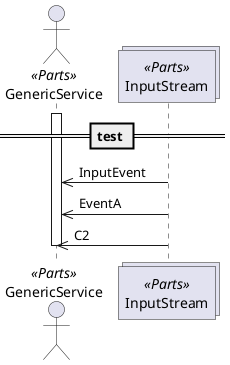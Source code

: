 @startuml Read event from stream

== test ==

actor "GenericService" as GenericService <<Parts>>
collections "InputStream" as InputStream <<Parts>>

activate GenericService
InputStream ->> GenericService: InputEvent
InputStream ->> GenericService: EventA
InputStream ->> GenericService: C2

deactivate GenericService

@enduml
